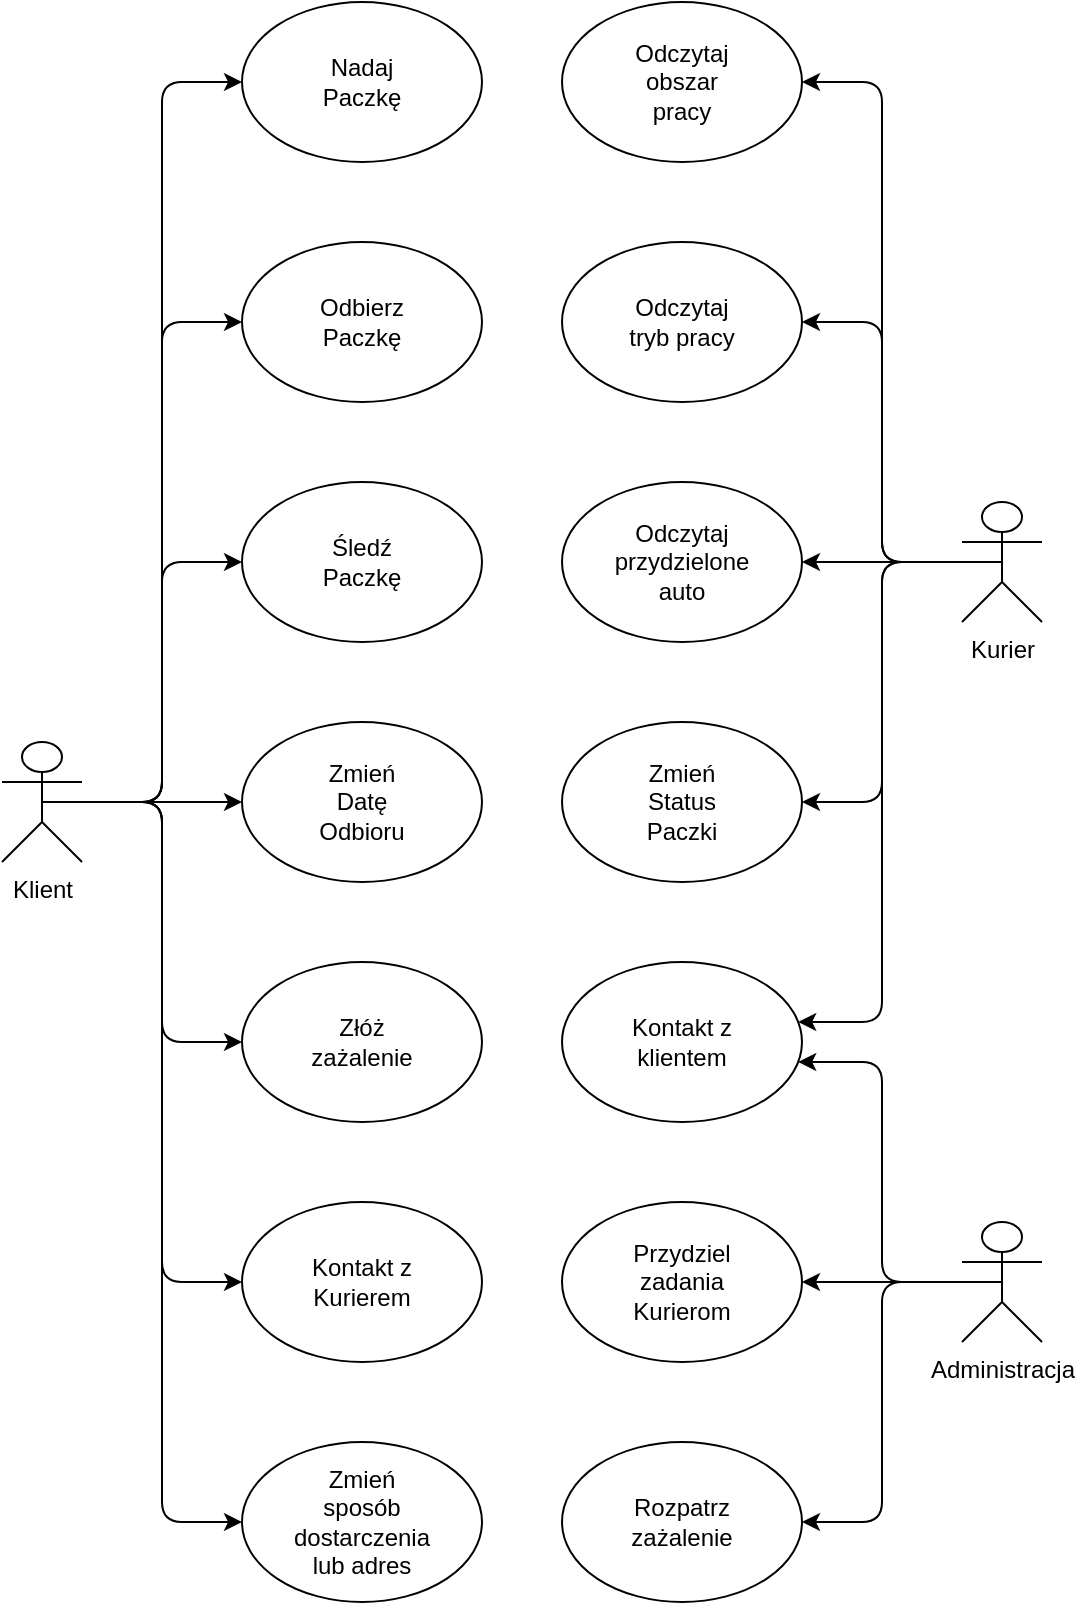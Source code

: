 <mxfile version="22.1.7" type="device">
  <diagram name="Page-1" id="bvP9fr6bwcrkcGKcfZVS">
    <mxGraphModel dx="1750" dy="930" grid="1" gridSize="10" guides="1" tooltips="1" connect="1" arrows="1" fold="1" page="1" pageScale="1" pageWidth="583" pageHeight="827" math="0" shadow="0">
      <root>
        <mxCell id="0" />
        <mxCell id="1" parent="0" />
        <mxCell id="QC0R-iXyVV_EWQdZQXe6-1" value="" style="ellipse;whiteSpace=wrap;html=1;" vertex="1" parent="1">
          <mxGeometry x="160" y="10" width="120" height="80" as="geometry" />
        </mxCell>
        <mxCell id="QC0R-iXyVV_EWQdZQXe6-3" value="Nadaj Paczkę" style="text;html=1;strokeColor=none;fillColor=none;align=center;verticalAlign=middle;whiteSpace=wrap;rounded=0;" vertex="1" parent="1">
          <mxGeometry x="190" y="35" width="60" height="30" as="geometry" />
        </mxCell>
        <mxCell id="QC0R-iXyVV_EWQdZQXe6-4" value="" style="ellipse;whiteSpace=wrap;html=1;" vertex="1" parent="1">
          <mxGeometry x="160" y="130" width="120" height="80" as="geometry" />
        </mxCell>
        <mxCell id="QC0R-iXyVV_EWQdZQXe6-5" value="Odbierz Paczkę" style="text;html=1;strokeColor=none;fillColor=none;align=center;verticalAlign=middle;whiteSpace=wrap;rounded=0;" vertex="1" parent="1">
          <mxGeometry x="190" y="155" width="60" height="30" as="geometry" />
        </mxCell>
        <mxCell id="QC0R-iXyVV_EWQdZQXe6-7" value="" style="ellipse;whiteSpace=wrap;html=1;" vertex="1" parent="1">
          <mxGeometry x="160" y="250" width="120" height="80" as="geometry" />
        </mxCell>
        <mxCell id="QC0R-iXyVV_EWQdZQXe6-8" value="Śledź Paczkę" style="text;html=1;strokeColor=none;fillColor=none;align=center;verticalAlign=middle;whiteSpace=wrap;rounded=0;" vertex="1" parent="1">
          <mxGeometry x="190" y="275" width="60" height="30" as="geometry" />
        </mxCell>
        <mxCell id="QC0R-iXyVV_EWQdZQXe6-10" value="" style="ellipse;whiteSpace=wrap;html=1;" vertex="1" parent="1">
          <mxGeometry x="160" y="370" width="120" height="80" as="geometry" />
        </mxCell>
        <mxCell id="QC0R-iXyVV_EWQdZQXe6-11" value="Zmień Datę Odbioru" style="text;html=1;strokeColor=none;fillColor=none;align=center;verticalAlign=middle;whiteSpace=wrap;rounded=0;" vertex="1" parent="1">
          <mxGeometry x="190" y="395" width="60" height="30" as="geometry" />
        </mxCell>
        <mxCell id="QC0R-iXyVV_EWQdZQXe6-12" value="" style="ellipse;whiteSpace=wrap;html=1;" vertex="1" parent="1">
          <mxGeometry x="160" y="490" width="120" height="80" as="geometry" />
        </mxCell>
        <mxCell id="QC0R-iXyVV_EWQdZQXe6-13" value="Złóż zażalenie" style="text;html=1;strokeColor=none;fillColor=none;align=center;verticalAlign=middle;whiteSpace=wrap;rounded=0;" vertex="1" parent="1">
          <mxGeometry x="190" y="515" width="60" height="30" as="geometry" />
        </mxCell>
        <mxCell id="QC0R-iXyVV_EWQdZQXe6-14" value="" style="ellipse;whiteSpace=wrap;html=1;" vertex="1" parent="1">
          <mxGeometry x="160" y="610" width="120" height="80" as="geometry" />
        </mxCell>
        <mxCell id="QC0R-iXyVV_EWQdZQXe6-15" value="&lt;div&gt;Kontakt z Kurierem&lt;/div&gt;" style="text;html=1;strokeColor=none;fillColor=none;align=center;verticalAlign=middle;whiteSpace=wrap;rounded=0;" vertex="1" parent="1">
          <mxGeometry x="190" y="635" width="60" height="30" as="geometry" />
        </mxCell>
        <mxCell id="QC0R-iXyVV_EWQdZQXe6-16" value="" style="ellipse;whiteSpace=wrap;html=1;" vertex="1" parent="1">
          <mxGeometry x="160" y="730" width="120" height="80" as="geometry" />
        </mxCell>
        <mxCell id="QC0R-iXyVV_EWQdZQXe6-17" value="Zmień sposób dostarczenia lub adres" style="text;html=1;strokeColor=none;fillColor=none;align=center;verticalAlign=middle;whiteSpace=wrap;rounded=0;" vertex="1" parent="1">
          <mxGeometry x="190" y="755" width="60" height="30" as="geometry" />
        </mxCell>
        <mxCell id="QC0R-iXyVV_EWQdZQXe6-18" value="" style="ellipse;whiteSpace=wrap;html=1;" vertex="1" parent="1">
          <mxGeometry x="320" y="10" width="120" height="80" as="geometry" />
        </mxCell>
        <mxCell id="QC0R-iXyVV_EWQdZQXe6-19" value="Odczytaj obszar pracy" style="text;html=1;strokeColor=none;fillColor=none;align=center;verticalAlign=middle;whiteSpace=wrap;rounded=0;" vertex="1" parent="1">
          <mxGeometry x="350" y="35" width="60" height="30" as="geometry" />
        </mxCell>
        <mxCell id="QC0R-iXyVV_EWQdZQXe6-20" value="" style="ellipse;whiteSpace=wrap;html=1;" vertex="1" parent="1">
          <mxGeometry x="320" y="130" width="120" height="80" as="geometry" />
        </mxCell>
        <mxCell id="QC0R-iXyVV_EWQdZQXe6-21" value="Odczytaj tryb pracy" style="text;html=1;strokeColor=none;fillColor=none;align=center;verticalAlign=middle;whiteSpace=wrap;rounded=0;" vertex="1" parent="1">
          <mxGeometry x="350" y="155" width="60" height="30" as="geometry" />
        </mxCell>
        <mxCell id="QC0R-iXyVV_EWQdZQXe6-22" value="" style="ellipse;whiteSpace=wrap;html=1;" vertex="1" parent="1">
          <mxGeometry x="320" y="250" width="120" height="80" as="geometry" />
        </mxCell>
        <mxCell id="QC0R-iXyVV_EWQdZQXe6-23" value="Odczytaj przydzielone auto" style="text;html=1;strokeColor=none;fillColor=none;align=center;verticalAlign=middle;whiteSpace=wrap;rounded=0;" vertex="1" parent="1">
          <mxGeometry x="350" y="275" width="60" height="30" as="geometry" />
        </mxCell>
        <mxCell id="QC0R-iXyVV_EWQdZQXe6-24" value="" style="ellipse;whiteSpace=wrap;html=1;" vertex="1" parent="1">
          <mxGeometry x="320" y="370" width="120" height="80" as="geometry" />
        </mxCell>
        <mxCell id="QC0R-iXyVV_EWQdZQXe6-25" value="Zmień Status Paczki" style="text;html=1;strokeColor=none;fillColor=none;align=center;verticalAlign=middle;whiteSpace=wrap;rounded=0;" vertex="1" parent="1">
          <mxGeometry x="350" y="395" width="60" height="30" as="geometry" />
        </mxCell>
        <mxCell id="QC0R-iXyVV_EWQdZQXe6-26" value="" style="ellipse;whiteSpace=wrap;html=1;" vertex="1" parent="1">
          <mxGeometry x="320" y="490" width="120" height="80" as="geometry" />
        </mxCell>
        <mxCell id="QC0R-iXyVV_EWQdZQXe6-27" value="Kontakt z klientem" style="text;html=1;strokeColor=none;fillColor=none;align=center;verticalAlign=middle;whiteSpace=wrap;rounded=0;" vertex="1" parent="1">
          <mxGeometry x="350" y="515" width="60" height="30" as="geometry" />
        </mxCell>
        <mxCell id="QC0R-iXyVV_EWQdZQXe6-28" value="" style="ellipse;whiteSpace=wrap;html=1;" vertex="1" parent="1">
          <mxGeometry x="320" y="610" width="120" height="80" as="geometry" />
        </mxCell>
        <mxCell id="QC0R-iXyVV_EWQdZQXe6-29" value="Przydziel zadania Kurierom" style="text;html=1;strokeColor=none;fillColor=none;align=center;verticalAlign=middle;whiteSpace=wrap;rounded=0;" vertex="1" parent="1">
          <mxGeometry x="350" y="635" width="60" height="30" as="geometry" />
        </mxCell>
        <mxCell id="QC0R-iXyVV_EWQdZQXe6-30" value="" style="ellipse;whiteSpace=wrap;html=1;" vertex="1" parent="1">
          <mxGeometry x="320" y="730" width="120" height="80" as="geometry" />
        </mxCell>
        <mxCell id="QC0R-iXyVV_EWQdZQXe6-31" value="Rozpatrz zażalenie" style="text;html=1;strokeColor=none;fillColor=none;align=center;verticalAlign=middle;whiteSpace=wrap;rounded=0;" vertex="1" parent="1">
          <mxGeometry x="350" y="755" width="60" height="30" as="geometry" />
        </mxCell>
        <mxCell id="QC0R-iXyVV_EWQdZQXe6-34" style="edgeStyle=orthogonalEdgeStyle;rounded=0;orthogonalLoop=1;jettySize=auto;html=1;exitX=0.5;exitY=0.5;exitDx=0;exitDy=0;exitPerimeter=0;entryX=0;entryY=0.5;entryDx=0;entryDy=0;" edge="1" parent="1" source="QC0R-iXyVV_EWQdZQXe6-32" target="QC0R-iXyVV_EWQdZQXe6-10">
          <mxGeometry relative="1" as="geometry" />
        </mxCell>
        <mxCell id="QC0R-iXyVV_EWQdZQXe6-35" style="edgeStyle=orthogonalEdgeStyle;rounded=1;orthogonalLoop=1;jettySize=auto;html=1;exitX=0.5;exitY=0.5;exitDx=0;exitDy=0;exitPerimeter=0;entryX=0;entryY=0.5;entryDx=0;entryDy=0;" edge="1" parent="1" source="QC0R-iXyVV_EWQdZQXe6-32" target="QC0R-iXyVV_EWQdZQXe6-7">
          <mxGeometry relative="1" as="geometry" />
        </mxCell>
        <mxCell id="QC0R-iXyVV_EWQdZQXe6-36" style="edgeStyle=orthogonalEdgeStyle;rounded=1;orthogonalLoop=1;jettySize=auto;html=1;exitX=0.5;exitY=0.5;exitDx=0;exitDy=0;exitPerimeter=0;entryX=0;entryY=0.5;entryDx=0;entryDy=0;" edge="1" parent="1" source="QC0R-iXyVV_EWQdZQXe6-32" target="QC0R-iXyVV_EWQdZQXe6-4">
          <mxGeometry relative="1" as="geometry" />
        </mxCell>
        <mxCell id="QC0R-iXyVV_EWQdZQXe6-37" style="edgeStyle=orthogonalEdgeStyle;rounded=1;orthogonalLoop=1;jettySize=auto;html=1;exitX=0.5;exitY=0.5;exitDx=0;exitDy=0;exitPerimeter=0;entryX=0;entryY=0.5;entryDx=0;entryDy=0;" edge="1" parent="1" source="QC0R-iXyVV_EWQdZQXe6-32" target="QC0R-iXyVV_EWQdZQXe6-1">
          <mxGeometry relative="1" as="geometry" />
        </mxCell>
        <mxCell id="QC0R-iXyVV_EWQdZQXe6-38" style="edgeStyle=orthogonalEdgeStyle;rounded=1;orthogonalLoop=1;jettySize=auto;html=1;exitX=0.5;exitY=0.5;exitDx=0;exitDy=0;exitPerimeter=0;entryX=0;entryY=0.5;entryDx=0;entryDy=0;" edge="1" parent="1" source="QC0R-iXyVV_EWQdZQXe6-32" target="QC0R-iXyVV_EWQdZQXe6-12">
          <mxGeometry relative="1" as="geometry" />
        </mxCell>
        <mxCell id="QC0R-iXyVV_EWQdZQXe6-39" style="edgeStyle=orthogonalEdgeStyle;rounded=1;orthogonalLoop=1;jettySize=auto;html=1;exitX=0.5;exitY=0.5;exitDx=0;exitDy=0;exitPerimeter=0;entryX=0;entryY=0.5;entryDx=0;entryDy=0;" edge="1" parent="1" source="QC0R-iXyVV_EWQdZQXe6-32" target="QC0R-iXyVV_EWQdZQXe6-14">
          <mxGeometry relative="1" as="geometry" />
        </mxCell>
        <mxCell id="QC0R-iXyVV_EWQdZQXe6-40" style="edgeStyle=orthogonalEdgeStyle;orthogonalLoop=1;jettySize=auto;html=1;exitX=0.5;exitY=0.5;exitDx=0;exitDy=0;exitPerimeter=0;entryX=0;entryY=0.5;entryDx=0;entryDy=0;rounded=1;" edge="1" parent="1" source="QC0R-iXyVV_EWQdZQXe6-32" target="QC0R-iXyVV_EWQdZQXe6-16">
          <mxGeometry relative="1" as="geometry" />
        </mxCell>
        <mxCell id="QC0R-iXyVV_EWQdZQXe6-32" value="Klient" style="shape=umlActor;verticalLabelPosition=bottom;verticalAlign=top;html=1;outlineConnect=0;" vertex="1" parent="1">
          <mxGeometry x="40" y="380" width="40" height="60" as="geometry" />
        </mxCell>
        <mxCell id="QC0R-iXyVV_EWQdZQXe6-42" style="edgeStyle=orthogonalEdgeStyle;rounded=1;orthogonalLoop=1;jettySize=auto;html=1;exitX=0.5;exitY=0.5;exitDx=0;exitDy=0;exitPerimeter=0;entryX=1;entryY=0.5;entryDx=0;entryDy=0;" edge="1" parent="1" source="QC0R-iXyVV_EWQdZQXe6-41" target="QC0R-iXyVV_EWQdZQXe6-22">
          <mxGeometry relative="1" as="geometry" />
        </mxCell>
        <mxCell id="QC0R-iXyVV_EWQdZQXe6-43" style="edgeStyle=orthogonalEdgeStyle;rounded=1;orthogonalLoop=1;jettySize=auto;html=1;exitX=0.5;exitY=0.5;exitDx=0;exitDy=0;exitPerimeter=0;entryX=1;entryY=0.5;entryDx=0;entryDy=0;" edge="1" parent="1" source="QC0R-iXyVV_EWQdZQXe6-41" target="QC0R-iXyVV_EWQdZQXe6-20">
          <mxGeometry relative="1" as="geometry" />
        </mxCell>
        <mxCell id="QC0R-iXyVV_EWQdZQXe6-44" style="edgeStyle=orthogonalEdgeStyle;rounded=1;orthogonalLoop=1;jettySize=auto;html=1;exitX=0.5;exitY=0.5;exitDx=0;exitDy=0;exitPerimeter=0;entryX=1;entryY=0.5;entryDx=0;entryDy=0;" edge="1" parent="1" source="QC0R-iXyVV_EWQdZQXe6-41" target="QC0R-iXyVV_EWQdZQXe6-18">
          <mxGeometry relative="1" as="geometry" />
        </mxCell>
        <mxCell id="QC0R-iXyVV_EWQdZQXe6-45" style="edgeStyle=orthogonalEdgeStyle;rounded=1;orthogonalLoop=1;jettySize=auto;html=1;exitX=0.5;exitY=0.5;exitDx=0;exitDy=0;exitPerimeter=0;entryX=1;entryY=0.5;entryDx=0;entryDy=0;" edge="1" parent="1" source="QC0R-iXyVV_EWQdZQXe6-41" target="QC0R-iXyVV_EWQdZQXe6-24">
          <mxGeometry relative="1" as="geometry" />
        </mxCell>
        <mxCell id="QC0R-iXyVV_EWQdZQXe6-46" style="edgeStyle=orthogonalEdgeStyle;orthogonalLoop=1;jettySize=auto;html=1;exitX=0.5;exitY=0.5;exitDx=0;exitDy=0;exitPerimeter=0;rounded=1;" edge="1" parent="1" source="QC0R-iXyVV_EWQdZQXe6-41" target="QC0R-iXyVV_EWQdZQXe6-26">
          <mxGeometry relative="1" as="geometry">
            <mxPoint x="440" y="510" as="targetPoint" />
            <Array as="points">
              <mxPoint x="480" y="290" />
              <mxPoint x="480" y="520" />
            </Array>
          </mxGeometry>
        </mxCell>
        <mxCell id="QC0R-iXyVV_EWQdZQXe6-41" value="&lt;div&gt;Kurier&lt;/div&gt;" style="shape=umlActor;verticalLabelPosition=bottom;verticalAlign=top;html=1;outlineConnect=0;" vertex="1" parent="1">
          <mxGeometry x="520" y="260" width="40" height="60" as="geometry" />
        </mxCell>
        <mxCell id="QC0R-iXyVV_EWQdZQXe6-48" style="edgeStyle=orthogonalEdgeStyle;rounded=0;orthogonalLoop=1;jettySize=auto;html=1;exitX=0.5;exitY=0.5;exitDx=0;exitDy=0;exitPerimeter=0;entryX=1;entryY=0.5;entryDx=0;entryDy=0;" edge="1" parent="1" source="QC0R-iXyVV_EWQdZQXe6-47" target="QC0R-iXyVV_EWQdZQXe6-28">
          <mxGeometry relative="1" as="geometry" />
        </mxCell>
        <mxCell id="QC0R-iXyVV_EWQdZQXe6-49" style="edgeStyle=orthogonalEdgeStyle;rounded=1;orthogonalLoop=1;jettySize=auto;html=1;exitX=0.5;exitY=0.5;exitDx=0;exitDy=0;exitPerimeter=0;" edge="1" parent="1" source="QC0R-iXyVV_EWQdZQXe6-47" target="QC0R-iXyVV_EWQdZQXe6-26">
          <mxGeometry relative="1" as="geometry">
            <mxPoint x="450" y="550" as="targetPoint" />
            <Array as="points">
              <mxPoint x="480" y="650" />
              <mxPoint x="480" y="540" />
            </Array>
          </mxGeometry>
        </mxCell>
        <mxCell id="QC0R-iXyVV_EWQdZQXe6-50" style="edgeStyle=orthogonalEdgeStyle;rounded=1;orthogonalLoop=1;jettySize=auto;html=1;exitX=0.5;exitY=0.5;exitDx=0;exitDy=0;exitPerimeter=0;entryX=1;entryY=0.5;entryDx=0;entryDy=0;" edge="1" parent="1" source="QC0R-iXyVV_EWQdZQXe6-47" target="QC0R-iXyVV_EWQdZQXe6-30">
          <mxGeometry relative="1" as="geometry" />
        </mxCell>
        <mxCell id="QC0R-iXyVV_EWQdZQXe6-47" value="Administracja" style="shape=umlActor;verticalLabelPosition=bottom;verticalAlign=top;html=1;outlineConnect=0;" vertex="1" parent="1">
          <mxGeometry x="520" y="620" width="40" height="60" as="geometry" />
        </mxCell>
      </root>
    </mxGraphModel>
  </diagram>
</mxfile>
